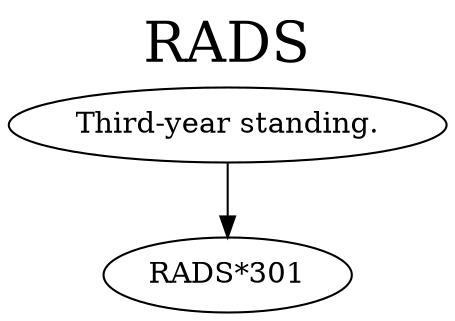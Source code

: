 digraph RADS {
labelloc = "t";
label = "RADS"
fontsize = 27;
"Third-year standing." -> "RADS*301" [style=solid]
}
